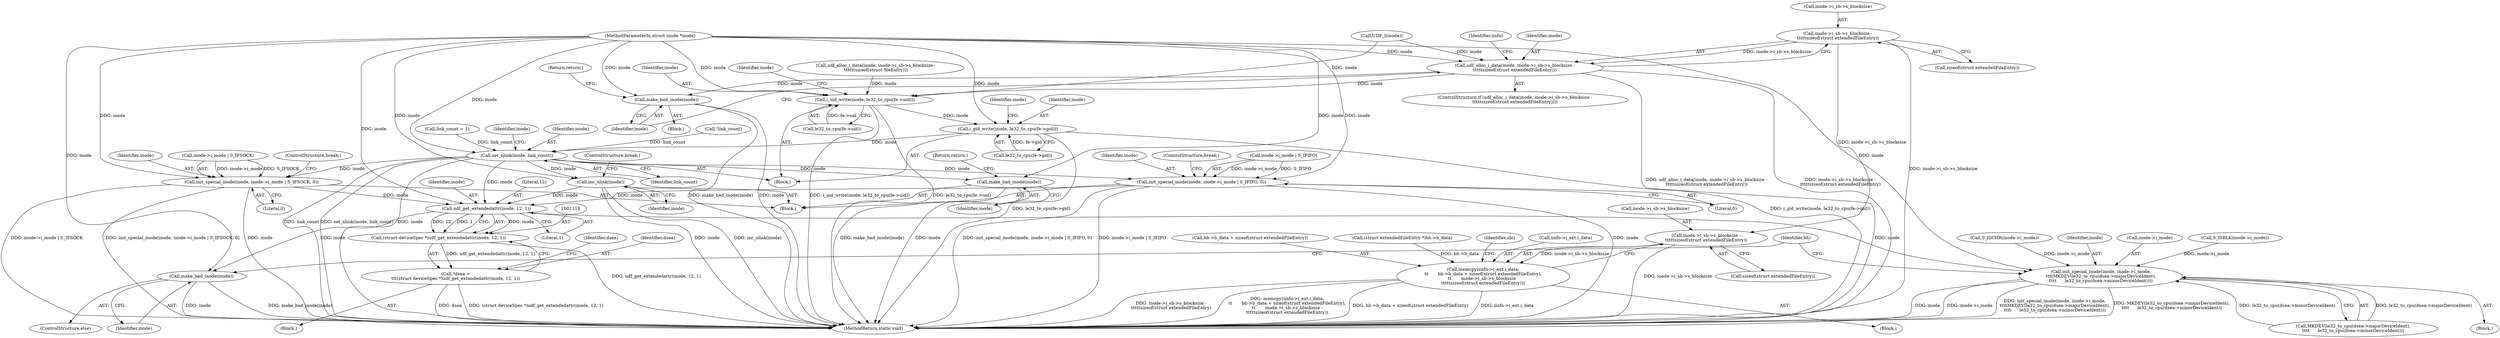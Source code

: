 digraph "0_linux_c03aa9f6e1f938618e6db2e23afef0574efeeb65@API" {
"1000398" [label="(Call,inode->i_sb->s_blocksize -\n\t\t\t\t\tsizeof(struct extendedFileEntry))"];
"1000396" [label="(Call,udf_alloc_i_data(inode, inode->i_sb->s_blocksize -\n\t\t\t\t\tsizeof(struct extendedFileEntry)))"];
"1000407" [label="(Call,make_bad_inode(inode))"];
"1000560" [label="(Call,i_uid_write(inode, le32_to_cpu(fe->uid)))"];
"1000594" [label="(Call,i_gid_write(inode, le32_to_cpu(fe->gid)))"];
"1000702" [label="(Call,set_nlink(inode, link_count))"];
"1000969" [label="(Call,inc_nlink(inode))"];
"1001119" [label="(Call,udf_get_extendedattr(inode, 12, 1))"];
"1001117" [label="(Call,(struct deviceSpec *)udf_get_extendedattr(inode, 12, 1))"];
"1001115" [label="(Call,*dsea =\n\t\t\t(struct deviceSpec *)udf_get_extendedattr(inode, 12, 1))"];
"1001126" [label="(Call,init_special_inode(inode, inode->i_mode,\n\t\t\t\tMKDEV(le32_to_cpu(dsea->majorDeviceIdent),\n\t\t\t\t      le32_to_cpu(dsea->minorDeviceIdent))))"];
"1001141" [label="(Call,make_bad_inode(inode))"];
"1001032" [label="(Call,init_special_inode(inode, inode->i_mode | S_IFIFO, 0))"];
"1001042" [label="(Call,init_special_inode(inode, inode->i_mode | S_IFSOCK, 0))"];
"1001100" [label="(Call,make_bad_inode(inode))"];
"1000422" [label="(Call,inode->i_sb->s_blocksize -\n\t\t\t\t\tsizeof(struct extendedFileEntry))"];
"1000410" [label="(Call,memcpy(iinfo->i_ext.i_data,\n\t\t       bh->b_data + sizeof(struct extendedFileEntry),\n\t\t       inode->i_sb->s_blocksize -\n\t\t\t\t\tsizeof(struct extendedFileEntry)))"];
"1000596" [label="(Call,le32_to_cpu(fe->gid))"];
"1001140" [label="(ControlStructure,else)"];
"1000406" [label="(Block,)"];
"1001142" [label="(Identifier,inode)"];
"1000704" [label="(Identifier,link_count)"];
"1001043" [label="(Identifier,inode)"];
"1001145" [label="(MethodReturn,static void)"];
"1001039" [label="(Literal,0)"];
"1000562" [label="(Call,le32_to_cpu(fe->uid))"];
"1000594" [label="(Call,i_gid_write(inode, le32_to_cpu(fe->gid)))"];
"1001033" [label="(Identifier,inode)"];
"1001101" [label="(Identifier,inode)"];
"1001042" [label="(Call,init_special_inode(inode, inode->i_mode | S_IFSOCK, 0))"];
"1000699" [label="(Call,link_count = 1)"];
"1001044" [label="(Call,inode->i_mode | S_IFSOCK)"];
"1001119" [label="(Call,udf_get_extendedattr(inode, 12, 1))"];
"1000707" [label="(Identifier,inode)"];
"1000702" [label="(Call,set_nlink(inode, link_count))"];
"1000408" [label="(Identifier,inode)"];
"1001141" [label="(Call,make_bad_inode(inode))"];
"1000423" [label="(Call,inode->i_sb->s_blocksize)"];
"1000422" [label="(Call,inode->i_sb->s_blocksize -\n\t\t\t\t\tsizeof(struct extendedFileEntry))"];
"1000105" [label="(Block,)"];
"1000558" [label="(Identifier,sbi)"];
"1001100" [label="(Call,make_bad_inode(inode))"];
"1001032" [label="(Call,init_special_inode(inode, inode->i_mode | S_IFIFO, 0))"];
"1000398" [label="(Call,inode->i_sb->s_blocksize -\n\t\t\t\t\tsizeof(struct extendedFileEntry))"];
"1000605" [label="(Identifier,inode)"];
"1001122" [label="(Literal,1)"];
"1000395" [label="(ControlStructure,if (udf_alloc_i_data(inode, inode->i_sb->s_blocksize -\n\t\t\t\t\tsizeof(struct extendedFileEntry))))"];
"1001127" [label="(Identifier,inode)"];
"1000970" [label="(Identifier,inode)"];
"1001144" [label="(Identifier,bh)"];
"1000399" [label="(Call,inode->i_sb->s_blocksize)"];
"1000969" [label="(Call,inc_nlink(inode))"];
"1000413" [label="(Identifier,iinfo)"];
"1000104" [label="(MethodParameterIn,struct inode *inode)"];
"1000404" [label="(Call,sizeof(struct extendedFileEntry))"];
"1000411" [label="(Call,iinfo->i_ext.i_data)"];
"1001113" [label="(Block,)"];
"1000971" [label="(ControlStructure,break;)"];
"1000595" [label="(Identifier,inode)"];
"1001040" [label="(ControlStructure,break;)"];
"1001121" [label="(Literal,12)"];
"1001131" [label="(Call,MKDEV(le32_to_cpu(dsea->majorDeviceIdent),\n\t\t\t\t      le32_to_cpu(dsea->minorDeviceIdent)))"];
"1000571" [label="(Identifier,inode)"];
"1000407" [label="(Call,make_bad_inode(inode))"];
"1000410" [label="(Call,memcpy(iinfo->i_ext.i_data,\n\t\t       bh->b_data + sizeof(struct extendedFileEntry),\n\t\t       inode->i_sb->s_blocksize -\n\t\t\t\t\tsizeof(struct extendedFileEntry)))"];
"1001128" [label="(Call,inode->i_mode)"];
"1001116" [label="(Identifier,dsea)"];
"1000384" [label="(Block,)"];
"1001120" [label="(Identifier,inode)"];
"1000703" [label="(Identifier,inode)"];
"1000116" [label="(Call,UDF_I(inode))"];
"1000560" [label="(Call,i_uid_write(inode, le32_to_cpu(fe->uid)))"];
"1001126" [label="(Call,init_special_inode(inode, inode->i_mode,\n\t\t\t\tMKDEV(le32_to_cpu(dsea->majorDeviceIdent),\n\t\t\t\t      le32_to_cpu(dsea->minorDeviceIdent))))"];
"1001050" [label="(ControlStructure,break;)"];
"1000428" [label="(Call,sizeof(struct extendedFileEntry))"];
"1001034" [label="(Call,inode->i_mode | S_IFIFO)"];
"1001102" [label="(Return,return;)"];
"1000416" [label="(Call,bh->b_data + sizeof(struct extendedFileEntry))"];
"1001049" [label="(Literal,0)"];
"1000697" [label="(Call,!link_count)"];
"1000397" [label="(Identifier,inode)"];
"1001117" [label="(Call,(struct deviceSpec *)udf_get_extendedattr(inode, 12, 1))"];
"1001124" [label="(Identifier,dsea)"];
"1000950" [label="(Block,)"];
"1000396" [label="(Call,udf_alloc_i_data(inode, inode->i_sb->s_blocksize -\n\t\t\t\t\tsizeof(struct extendedFileEntry)))"];
"1000452" [label="(Call,udf_alloc_i_data(inode, inode->i_sb->s_blocksize -\n\t\t\t\t\t\tsizeof(struct fileEntry)))"];
"1000561" [label="(Identifier,inode)"];
"1000195" [label="(Call,(struct extendedFileEntry *)bh->b_data)"];
"1000409" [label="(Return,return;)"];
"1001115" [label="(Call,*dsea =\n\t\t\t(struct deviceSpec *)udf_get_extendedattr(inode, 12, 1))"];
"1001109" [label="(Call,S_ISBLK(inode->i_mode))"];
"1001105" [label="(Call,S_ISCHR(inode->i_mode))"];
"1001125" [label="(Block,)"];
"1000398" -> "1000396"  [label="AST: "];
"1000398" -> "1000404"  [label="CFG: "];
"1000399" -> "1000398"  [label="AST: "];
"1000404" -> "1000398"  [label="AST: "];
"1000396" -> "1000398"  [label="CFG: "];
"1000398" -> "1001145"  [label="DDG: inode->i_sb->s_blocksize"];
"1000398" -> "1000396"  [label="DDG: inode->i_sb->s_blocksize"];
"1000398" -> "1000422"  [label="DDG: inode->i_sb->s_blocksize"];
"1000396" -> "1000395"  [label="AST: "];
"1000397" -> "1000396"  [label="AST: "];
"1000408" -> "1000396"  [label="CFG: "];
"1000413" -> "1000396"  [label="CFG: "];
"1000396" -> "1001145"  [label="DDG: udf_alloc_i_data(inode, inode->i_sb->s_blocksize -\n\t\t\t\t\tsizeof(struct extendedFileEntry))"];
"1000396" -> "1001145"  [label="DDG: inode->i_sb->s_blocksize -\n\t\t\t\t\tsizeof(struct extendedFileEntry)"];
"1000116" -> "1000396"  [label="DDG: inode"];
"1000104" -> "1000396"  [label="DDG: inode"];
"1000396" -> "1000407"  [label="DDG: inode"];
"1000396" -> "1000560"  [label="DDG: inode"];
"1000407" -> "1000406"  [label="AST: "];
"1000407" -> "1000408"  [label="CFG: "];
"1000408" -> "1000407"  [label="AST: "];
"1000409" -> "1000407"  [label="CFG: "];
"1000407" -> "1001145"  [label="DDG: make_bad_inode(inode)"];
"1000407" -> "1001145"  [label="DDG: inode"];
"1000104" -> "1000407"  [label="DDG: inode"];
"1000560" -> "1000105"  [label="AST: "];
"1000560" -> "1000562"  [label="CFG: "];
"1000561" -> "1000560"  [label="AST: "];
"1000562" -> "1000560"  [label="AST: "];
"1000571" -> "1000560"  [label="CFG: "];
"1000560" -> "1001145"  [label="DDG: i_uid_write(inode, le32_to_cpu(fe->uid))"];
"1000560" -> "1001145"  [label="DDG: le32_to_cpu(fe->uid)"];
"1000116" -> "1000560"  [label="DDG: inode"];
"1000452" -> "1000560"  [label="DDG: inode"];
"1000104" -> "1000560"  [label="DDG: inode"];
"1000562" -> "1000560"  [label="DDG: fe->uid"];
"1000560" -> "1000594"  [label="DDG: inode"];
"1000594" -> "1000105"  [label="AST: "];
"1000594" -> "1000596"  [label="CFG: "];
"1000595" -> "1000594"  [label="AST: "];
"1000596" -> "1000594"  [label="AST: "];
"1000605" -> "1000594"  [label="CFG: "];
"1000594" -> "1001145"  [label="DDG: le32_to_cpu(fe->gid)"];
"1000594" -> "1001145"  [label="DDG: i_gid_write(inode, le32_to_cpu(fe->gid))"];
"1000104" -> "1000594"  [label="DDG: inode"];
"1000596" -> "1000594"  [label="DDG: fe->gid"];
"1000594" -> "1000702"  [label="DDG: inode"];
"1000702" -> "1000105"  [label="AST: "];
"1000702" -> "1000704"  [label="CFG: "];
"1000703" -> "1000702"  [label="AST: "];
"1000704" -> "1000702"  [label="AST: "];
"1000707" -> "1000702"  [label="CFG: "];
"1000702" -> "1001145"  [label="DDG: set_nlink(inode, link_count)"];
"1000702" -> "1001145"  [label="DDG: inode"];
"1000702" -> "1001145"  [label="DDG: link_count"];
"1000104" -> "1000702"  [label="DDG: inode"];
"1000699" -> "1000702"  [label="DDG: link_count"];
"1000697" -> "1000702"  [label="DDG: link_count"];
"1000702" -> "1000969"  [label="DDG: inode"];
"1000702" -> "1001032"  [label="DDG: inode"];
"1000702" -> "1001042"  [label="DDG: inode"];
"1000702" -> "1001100"  [label="DDG: inode"];
"1000702" -> "1001119"  [label="DDG: inode"];
"1000969" -> "1000950"  [label="AST: "];
"1000969" -> "1000970"  [label="CFG: "];
"1000970" -> "1000969"  [label="AST: "];
"1000971" -> "1000969"  [label="CFG: "];
"1000969" -> "1001145"  [label="DDG: inc_nlink(inode)"];
"1000969" -> "1001145"  [label="DDG: inode"];
"1000104" -> "1000969"  [label="DDG: inode"];
"1000969" -> "1001119"  [label="DDG: inode"];
"1001119" -> "1001117"  [label="AST: "];
"1001119" -> "1001122"  [label="CFG: "];
"1001120" -> "1001119"  [label="AST: "];
"1001121" -> "1001119"  [label="AST: "];
"1001122" -> "1001119"  [label="AST: "];
"1001117" -> "1001119"  [label="CFG: "];
"1001119" -> "1001117"  [label="DDG: inode"];
"1001119" -> "1001117"  [label="DDG: 12"];
"1001119" -> "1001117"  [label="DDG: 1"];
"1001032" -> "1001119"  [label="DDG: inode"];
"1001042" -> "1001119"  [label="DDG: inode"];
"1000104" -> "1001119"  [label="DDG: inode"];
"1001119" -> "1001126"  [label="DDG: inode"];
"1001119" -> "1001141"  [label="DDG: inode"];
"1001117" -> "1001115"  [label="AST: "];
"1001118" -> "1001117"  [label="AST: "];
"1001115" -> "1001117"  [label="CFG: "];
"1001117" -> "1001145"  [label="DDG: udf_get_extendedattr(inode, 12, 1)"];
"1001117" -> "1001115"  [label="DDG: udf_get_extendedattr(inode, 12, 1)"];
"1001115" -> "1001113"  [label="AST: "];
"1001116" -> "1001115"  [label="AST: "];
"1001124" -> "1001115"  [label="CFG: "];
"1001115" -> "1001145"  [label="DDG: dsea"];
"1001115" -> "1001145"  [label="DDG: (struct deviceSpec *)udf_get_extendedattr(inode, 12, 1)"];
"1001126" -> "1001125"  [label="AST: "];
"1001126" -> "1001131"  [label="CFG: "];
"1001127" -> "1001126"  [label="AST: "];
"1001128" -> "1001126"  [label="AST: "];
"1001131" -> "1001126"  [label="AST: "];
"1001144" -> "1001126"  [label="CFG: "];
"1001126" -> "1001145"  [label="DDG: inode"];
"1001126" -> "1001145"  [label="DDG: inode->i_mode"];
"1001126" -> "1001145"  [label="DDG: init_special_inode(inode, inode->i_mode,\n\t\t\t\tMKDEV(le32_to_cpu(dsea->majorDeviceIdent),\n\t\t\t\t      le32_to_cpu(dsea->minorDeviceIdent)))"];
"1001126" -> "1001145"  [label="DDG: MKDEV(le32_to_cpu(dsea->majorDeviceIdent),\n\t\t\t\t      le32_to_cpu(dsea->minorDeviceIdent))"];
"1000104" -> "1001126"  [label="DDG: inode"];
"1001109" -> "1001126"  [label="DDG: inode->i_mode"];
"1001105" -> "1001126"  [label="DDG: inode->i_mode"];
"1001131" -> "1001126"  [label="DDG: le32_to_cpu(dsea->majorDeviceIdent)"];
"1001131" -> "1001126"  [label="DDG: le32_to_cpu(dsea->minorDeviceIdent)"];
"1001141" -> "1001140"  [label="AST: "];
"1001141" -> "1001142"  [label="CFG: "];
"1001142" -> "1001141"  [label="AST: "];
"1001144" -> "1001141"  [label="CFG: "];
"1001141" -> "1001145"  [label="DDG: inode"];
"1001141" -> "1001145"  [label="DDG: make_bad_inode(inode)"];
"1000104" -> "1001141"  [label="DDG: inode"];
"1001032" -> "1000950"  [label="AST: "];
"1001032" -> "1001039"  [label="CFG: "];
"1001033" -> "1001032"  [label="AST: "];
"1001034" -> "1001032"  [label="AST: "];
"1001039" -> "1001032"  [label="AST: "];
"1001040" -> "1001032"  [label="CFG: "];
"1001032" -> "1001145"  [label="DDG: inode"];
"1001032" -> "1001145"  [label="DDG: init_special_inode(inode, inode->i_mode | S_IFIFO, 0)"];
"1001032" -> "1001145"  [label="DDG: inode->i_mode | S_IFIFO"];
"1000104" -> "1001032"  [label="DDG: inode"];
"1001034" -> "1001032"  [label="DDG: inode->i_mode"];
"1001034" -> "1001032"  [label="DDG: S_IFIFO"];
"1001042" -> "1000950"  [label="AST: "];
"1001042" -> "1001049"  [label="CFG: "];
"1001043" -> "1001042"  [label="AST: "];
"1001044" -> "1001042"  [label="AST: "];
"1001049" -> "1001042"  [label="AST: "];
"1001050" -> "1001042"  [label="CFG: "];
"1001042" -> "1001145"  [label="DDG: inode->i_mode | S_IFSOCK"];
"1001042" -> "1001145"  [label="DDG: init_special_inode(inode, inode->i_mode | S_IFSOCK, 0)"];
"1001042" -> "1001145"  [label="DDG: inode"];
"1000104" -> "1001042"  [label="DDG: inode"];
"1001044" -> "1001042"  [label="DDG: inode->i_mode"];
"1001044" -> "1001042"  [label="DDG: S_IFSOCK"];
"1001100" -> "1000950"  [label="AST: "];
"1001100" -> "1001101"  [label="CFG: "];
"1001101" -> "1001100"  [label="AST: "];
"1001102" -> "1001100"  [label="CFG: "];
"1001100" -> "1001145"  [label="DDG: make_bad_inode(inode)"];
"1001100" -> "1001145"  [label="DDG: inode"];
"1000104" -> "1001100"  [label="DDG: inode"];
"1000422" -> "1000410"  [label="AST: "];
"1000422" -> "1000428"  [label="CFG: "];
"1000423" -> "1000422"  [label="AST: "];
"1000428" -> "1000422"  [label="AST: "];
"1000410" -> "1000422"  [label="CFG: "];
"1000422" -> "1001145"  [label="DDG: inode->i_sb->s_blocksize"];
"1000422" -> "1000410"  [label="DDG: inode->i_sb->s_blocksize"];
"1000410" -> "1000384"  [label="AST: "];
"1000411" -> "1000410"  [label="AST: "];
"1000416" -> "1000410"  [label="AST: "];
"1000558" -> "1000410"  [label="CFG: "];
"1000410" -> "1001145"  [label="DDG: iinfo->i_ext.i_data"];
"1000410" -> "1001145"  [label="DDG: inode->i_sb->s_blocksize -\n\t\t\t\t\tsizeof(struct extendedFileEntry)"];
"1000410" -> "1001145"  [label="DDG: memcpy(iinfo->i_ext.i_data,\n\t\t       bh->b_data + sizeof(struct extendedFileEntry),\n\t\t       inode->i_sb->s_blocksize -\n\t\t\t\t\tsizeof(struct extendedFileEntry))"];
"1000410" -> "1001145"  [label="DDG: bh->b_data + sizeof(struct extendedFileEntry)"];
"1000195" -> "1000410"  [label="DDG: bh->b_data"];
}
